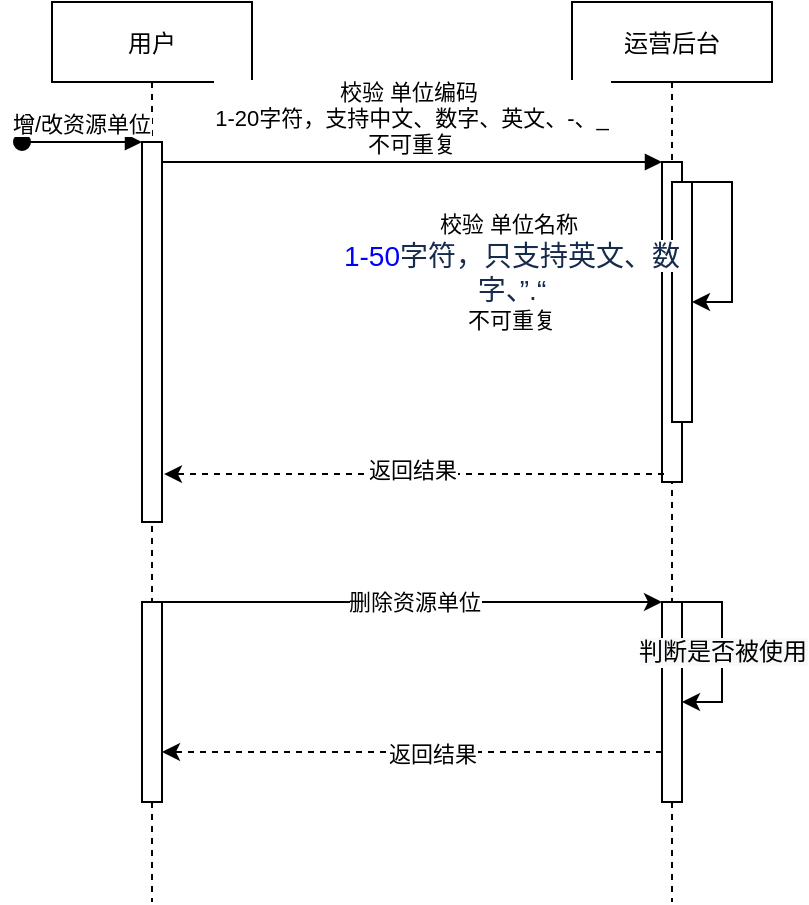 <mxfile version="14.2.9" type="github">
  <diagram id="kgpKYQtTHZ0yAKxKKP6v" name="资源管理-流程">
    <mxGraphModel dx="1298" dy="715" grid="1" gridSize="10" guides="1" tooltips="1" connect="1" arrows="1" fold="1" page="1" pageScale="1" pageWidth="583" pageHeight="413" math="0" shadow="0">
      <root>
        <mxCell id="0" />
        <mxCell id="1" parent="0" />
        <mxCell id="3nuBFxr9cyL0pnOWT2aG-1" value="用户" style="shape=umlLifeline;perimeter=lifelinePerimeter;container=1;collapsible=0;recursiveResize=0;rounded=0;shadow=0;strokeWidth=1;" parent="1" vertex="1">
          <mxGeometry x="120" y="80" width="100" height="450" as="geometry" />
        </mxCell>
        <mxCell id="3nuBFxr9cyL0pnOWT2aG-2" value="" style="points=[];perimeter=orthogonalPerimeter;rounded=0;shadow=0;strokeWidth=1;" parent="3nuBFxr9cyL0pnOWT2aG-1" vertex="1">
          <mxGeometry x="45" y="70" width="10" height="190" as="geometry" />
        </mxCell>
        <mxCell id="3nuBFxr9cyL0pnOWT2aG-3" value="增/改资源单位" style="verticalAlign=bottom;startArrow=oval;endArrow=block;startSize=8;shadow=0;strokeWidth=1;" parent="3nuBFxr9cyL0pnOWT2aG-1" target="3nuBFxr9cyL0pnOWT2aG-2" edge="1">
          <mxGeometry relative="1" as="geometry">
            <mxPoint x="-15" y="70" as="sourcePoint" />
          </mxGeometry>
        </mxCell>
        <mxCell id="__tnOl70Nw1Zw5DsbmJ_-16" value="" style="rounded=0;whiteSpace=wrap;html=1;" vertex="1" parent="3nuBFxr9cyL0pnOWT2aG-1">
          <mxGeometry x="45" y="300" width="10" height="100" as="geometry" />
        </mxCell>
        <mxCell id="3nuBFxr9cyL0pnOWT2aG-5" value="运营后台" style="shape=umlLifeline;perimeter=lifelinePerimeter;container=1;collapsible=0;recursiveResize=0;rounded=0;shadow=0;strokeWidth=1;" parent="1" vertex="1">
          <mxGeometry x="380" y="80" width="100" height="450" as="geometry" />
        </mxCell>
        <mxCell id="3nuBFxr9cyL0pnOWT2aG-6" value="" style="points=[];perimeter=orthogonalPerimeter;rounded=0;shadow=0;strokeWidth=1;" parent="3nuBFxr9cyL0pnOWT2aG-5" vertex="1">
          <mxGeometry x="45" y="80" width="10" height="160" as="geometry" />
        </mxCell>
        <mxCell id="__tnOl70Nw1Zw5DsbmJ_-6" value="" style="rounded=0;whiteSpace=wrap;html=1;" vertex="1" parent="3nuBFxr9cyL0pnOWT2aG-5">
          <mxGeometry x="50" y="90" width="10" height="120" as="geometry" />
        </mxCell>
        <mxCell id="__tnOl70Nw1Zw5DsbmJ_-7" style="edgeStyle=orthogonalEdgeStyle;rounded=0;orthogonalLoop=1;jettySize=auto;html=1;exitX=0.75;exitY=0;exitDx=0;exitDy=0;entryX=1;entryY=0.5;entryDx=0;entryDy=0;" edge="1" parent="3nuBFxr9cyL0pnOWT2aG-5" source="__tnOl70Nw1Zw5DsbmJ_-6" target="__tnOl70Nw1Zw5DsbmJ_-6">
          <mxGeometry relative="1" as="geometry">
            <Array as="points">
              <mxPoint x="80" y="90" />
              <mxPoint x="80" y="150" />
            </Array>
          </mxGeometry>
        </mxCell>
        <mxCell id="__tnOl70Nw1Zw5DsbmJ_-17" value="" style="rounded=0;whiteSpace=wrap;html=1;" vertex="1" parent="3nuBFxr9cyL0pnOWT2aG-5">
          <mxGeometry x="45" y="300" width="10" height="100" as="geometry" />
        </mxCell>
        <mxCell id="__tnOl70Nw1Zw5DsbmJ_-21" style="edgeStyle=orthogonalEdgeStyle;rounded=0;orthogonalLoop=1;jettySize=auto;html=1;exitX=1;exitY=0;exitDx=0;exitDy=0;entryX=1;entryY=0.5;entryDx=0;entryDy=0;strokeColor=#000000;" edge="1" parent="3nuBFxr9cyL0pnOWT2aG-5" source="__tnOl70Nw1Zw5DsbmJ_-17" target="__tnOl70Nw1Zw5DsbmJ_-17">
          <mxGeometry relative="1" as="geometry">
            <Array as="points">
              <mxPoint x="75" y="300" />
              <mxPoint x="75" y="350" />
            </Array>
          </mxGeometry>
        </mxCell>
        <mxCell id="__tnOl70Nw1Zw5DsbmJ_-22" value="&lt;span style=&quot;font-size: 12px ; background-color: rgb(248 , 249 , 250)&quot;&gt;判断是否被使用&lt;/span&gt;" style="edgeLabel;html=1;align=center;verticalAlign=middle;resizable=0;points=[];" vertex="1" connectable="0" parent="__tnOl70Nw1Zw5DsbmJ_-21">
          <mxGeometry relative="1" as="geometry">
            <mxPoint as="offset" />
          </mxGeometry>
        </mxCell>
        <mxCell id="3nuBFxr9cyL0pnOWT2aG-8" value="校验 单位编码 &#xa;1-20字符，支持中文、数字、英文、-、_&#xa;不可重复" style="verticalAlign=bottom;endArrow=block;entryX=0;entryY=0;shadow=0;strokeWidth=1;" parent="1" source="3nuBFxr9cyL0pnOWT2aG-2" target="3nuBFxr9cyL0pnOWT2aG-6" edge="1">
          <mxGeometry relative="1" as="geometry">
            <mxPoint x="275" y="160" as="sourcePoint" />
          </mxGeometry>
        </mxCell>
        <mxCell id="__tnOl70Nw1Zw5DsbmJ_-5" value="&lt;span style=&quot;font-size: 11px ; background-color: rgb(255 , 255 , 255)&quot;&gt;校验 单位名称&amp;nbsp;&lt;br&gt;&lt;/span&gt;&lt;span style=&quot;background-color: rgb(255 , 255 , 255) ; font-size: 14px ; text-align: left ; color: rgb(0 , 0 , 255)&quot;&gt;1-50&lt;/span&gt;&lt;span style=&quot;background-color: rgb(255 , 255 , 255) ; color: rgb(23 , 43 , 77) ; font-size: 14px ; text-align: left&quot;&gt;字符，只支持英文、数字、”.“&lt;/span&gt;&lt;span style=&quot;font-size: 11px ; background-color: rgb(255 , 255 , 255)&quot;&gt;&lt;br&gt;&lt;/span&gt;&lt;span style=&quot;font-size: 11px ; background-color: rgb(255 , 255 , 255)&quot;&gt;不可重复&lt;/span&gt;" style="text;html=1;strokeColor=none;fillColor=none;align=center;verticalAlign=middle;whiteSpace=wrap;rounded=0;" vertex="1" parent="1">
          <mxGeometry x="260" y="200" width="180" height="30" as="geometry" />
        </mxCell>
        <mxCell id="__tnOl70Nw1Zw5DsbmJ_-15" value="" style="endArrow=classic;html=1;entryX=1.1;entryY=0.874;entryDx=0;entryDy=0;entryPerimeter=0;dashed=1;" edge="1" parent="1" target="3nuBFxr9cyL0pnOWT2aG-2">
          <mxGeometry width="50" height="50" relative="1" as="geometry">
            <mxPoint x="426" y="316" as="sourcePoint" />
            <mxPoint x="340" y="320" as="targetPoint" />
          </mxGeometry>
        </mxCell>
        <mxCell id="__tnOl70Nw1Zw5DsbmJ_-25" value="返回结果" style="edgeLabel;html=1;align=center;verticalAlign=middle;resizable=0;points=[];" vertex="1" connectable="0" parent="__tnOl70Nw1Zw5DsbmJ_-15">
          <mxGeometry x="0.008" y="-2" relative="1" as="geometry">
            <mxPoint as="offset" />
          </mxGeometry>
        </mxCell>
        <mxCell id="__tnOl70Nw1Zw5DsbmJ_-18" style="edgeStyle=orthogonalEdgeStyle;rounded=0;orthogonalLoop=1;jettySize=auto;html=1;exitX=0.75;exitY=0;exitDx=0;exitDy=0;entryX=0;entryY=0;entryDx=0;entryDy=0;strokeColor=#000000;" edge="1" parent="1" source="__tnOl70Nw1Zw5DsbmJ_-16" target="__tnOl70Nw1Zw5DsbmJ_-17">
          <mxGeometry relative="1" as="geometry">
            <Array as="points">
              <mxPoint x="300" y="380" />
              <mxPoint x="300" y="380" />
            </Array>
          </mxGeometry>
        </mxCell>
        <mxCell id="__tnOl70Nw1Zw5DsbmJ_-20" value="删除资源单位" style="edgeLabel;html=1;align=center;verticalAlign=middle;resizable=0;points=[];" vertex="1" connectable="0" parent="__tnOl70Nw1Zw5DsbmJ_-18">
          <mxGeometry x="0.247" y="-2" relative="1" as="geometry">
            <mxPoint x="-29.5" y="-2" as="offset" />
          </mxGeometry>
        </mxCell>
        <mxCell id="__tnOl70Nw1Zw5DsbmJ_-23" style="edgeStyle=orthogonalEdgeStyle;rounded=0;orthogonalLoop=1;jettySize=auto;html=1;exitX=0;exitY=0.75;exitDx=0;exitDy=0;entryX=1;entryY=0.75;entryDx=0;entryDy=0;strokeColor=#000000;dashed=1;" edge="1" parent="1" source="__tnOl70Nw1Zw5DsbmJ_-17" target="__tnOl70Nw1Zw5DsbmJ_-16">
          <mxGeometry relative="1" as="geometry" />
        </mxCell>
        <mxCell id="__tnOl70Nw1Zw5DsbmJ_-24" value="返回结果" style="edgeLabel;html=1;align=center;verticalAlign=middle;resizable=0;points=[];" vertex="1" connectable="0" parent="__tnOl70Nw1Zw5DsbmJ_-23">
          <mxGeometry x="-0.176" y="1" relative="1" as="geometry">
            <mxPoint x="-12" as="offset" />
          </mxGeometry>
        </mxCell>
      </root>
    </mxGraphModel>
  </diagram>
</mxfile>
